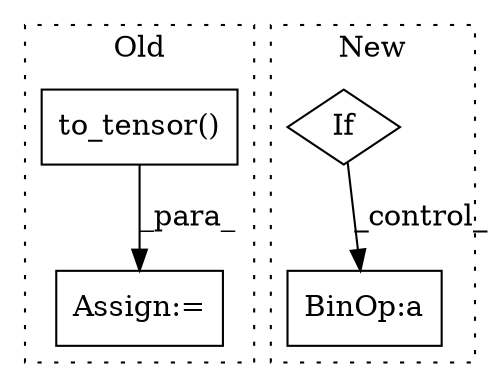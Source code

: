 digraph G {
subgraph cluster0 {
1 [label="to_tensor()" a="75" s="6558,6576" l="17,1" shape="box"];
3 [label="Assign:=" a="68" s="6551" l="3" shape="box"];
label = "Old";
style="dotted";
}
subgraph cluster1 {
2 [label="If" a="96" s="6009" l="3" shape="diamond"];
4 [label="BinOp:a" a="82" s="6090" l="3" shape="box"];
label = "New";
style="dotted";
}
1 -> 3 [label="_para_"];
2 -> 4 [label="_control_"];
}